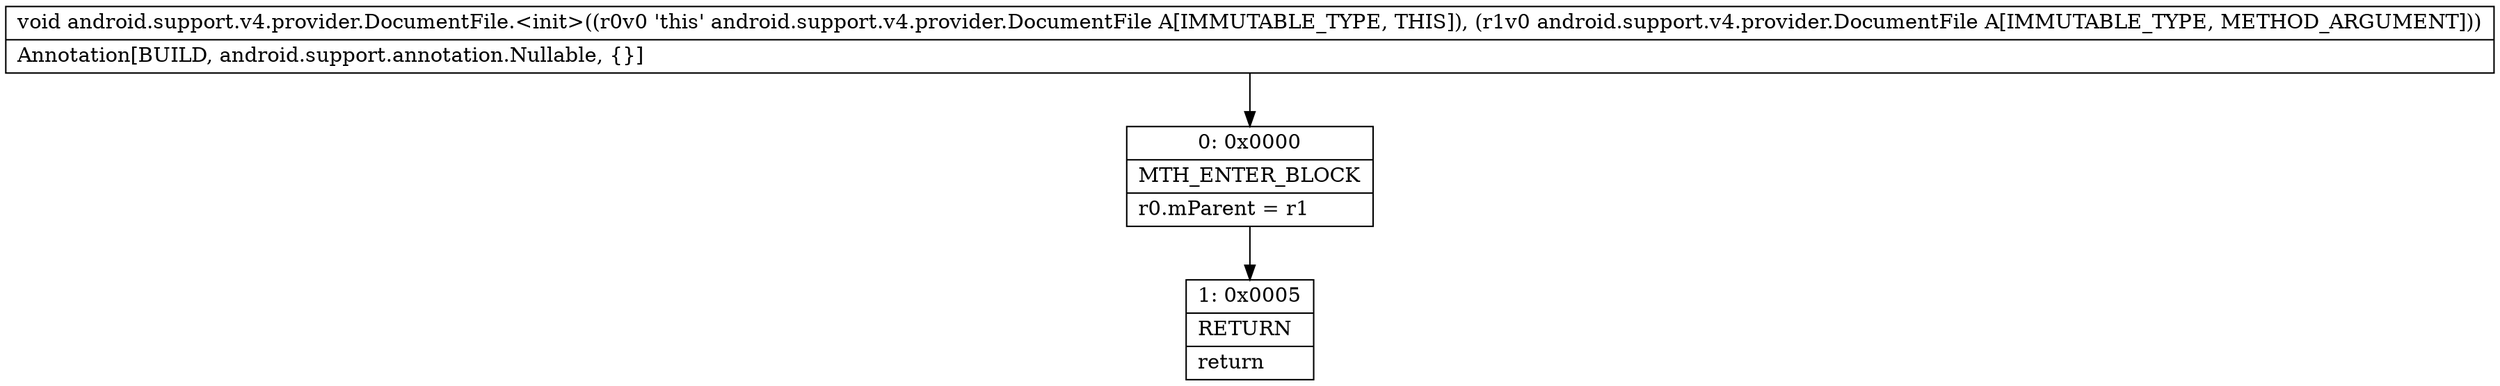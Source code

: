 digraph "CFG forandroid.support.v4.provider.DocumentFile.\<init\>(Landroid\/support\/v4\/provider\/DocumentFile;)V" {
Node_0 [shape=record,label="{0\:\ 0x0000|MTH_ENTER_BLOCK\l|r0.mParent = r1\l}"];
Node_1 [shape=record,label="{1\:\ 0x0005|RETURN\l|return\l}"];
MethodNode[shape=record,label="{void android.support.v4.provider.DocumentFile.\<init\>((r0v0 'this' android.support.v4.provider.DocumentFile A[IMMUTABLE_TYPE, THIS]), (r1v0 android.support.v4.provider.DocumentFile A[IMMUTABLE_TYPE, METHOD_ARGUMENT]))  | Annotation[BUILD, android.support.annotation.Nullable, \{\}]\l}"];
MethodNode -> Node_0;
Node_0 -> Node_1;
}


